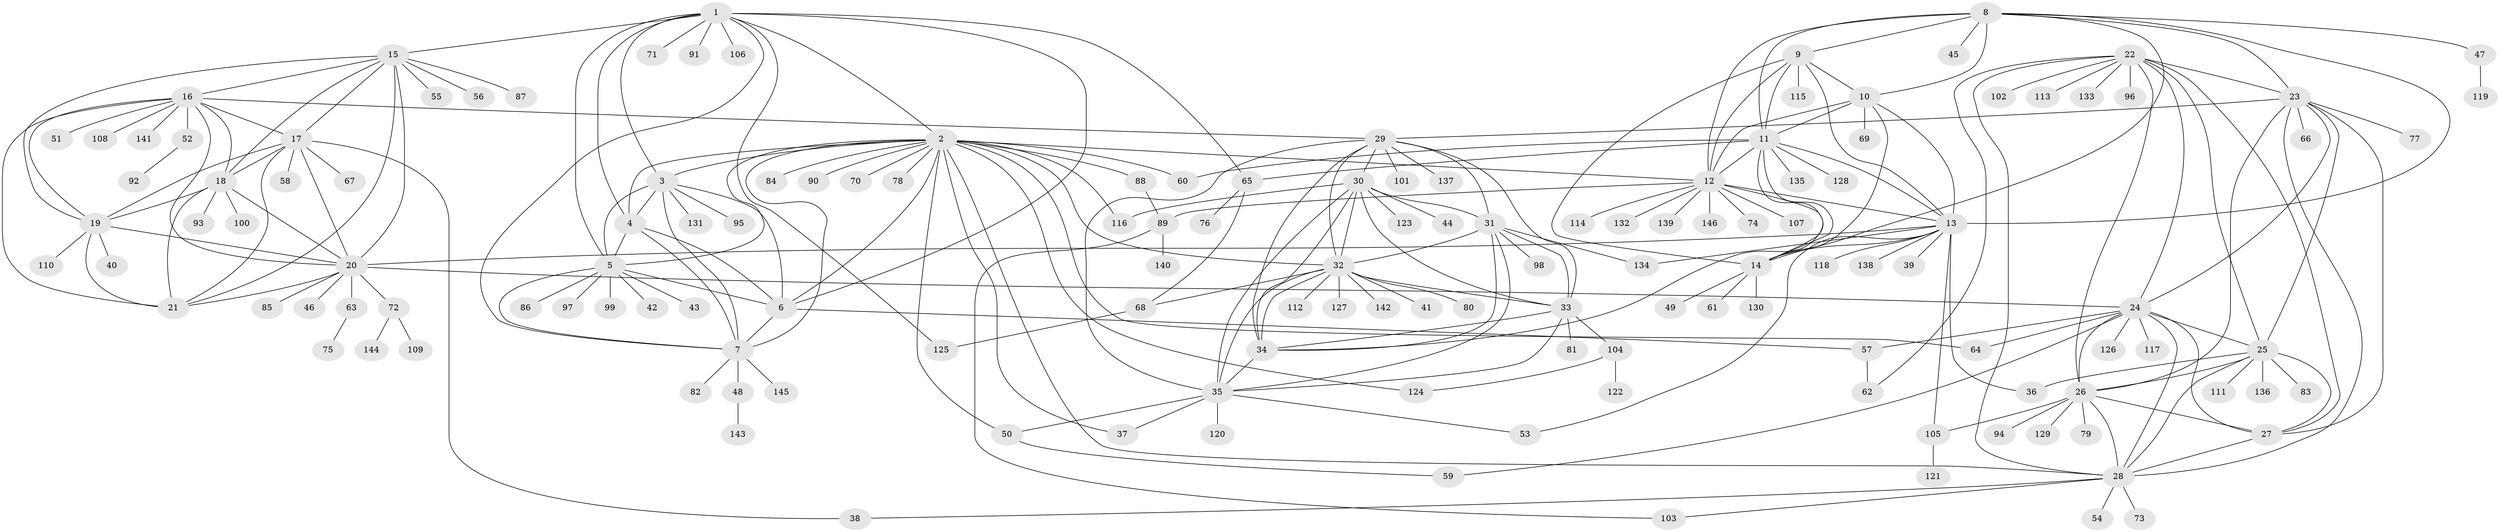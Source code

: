 // coarse degree distribution, {1: 0.6027397260273972, 14: 0.0273972602739726, 2: 0.136986301369863, 13: 0.0273972602739726, 3: 0.0547945205479452, 6: 0.0273972602739726, 11: 0.0136986301369863, 12: 0.0136986301369863, 5: 0.0136986301369863, 9: 0.0136986301369863, 4: 0.0410958904109589, 7: 0.0136986301369863, 8: 0.0136986301369863}
// Generated by graph-tools (version 1.1) at 2025/37/03/04/25 23:37:37]
// undirected, 146 vertices, 245 edges
graph export_dot {
  node [color=gray90,style=filled];
  1;
  2;
  3;
  4;
  5;
  6;
  7;
  8;
  9;
  10;
  11;
  12;
  13;
  14;
  15;
  16;
  17;
  18;
  19;
  20;
  21;
  22;
  23;
  24;
  25;
  26;
  27;
  28;
  29;
  30;
  31;
  32;
  33;
  34;
  35;
  36;
  37;
  38;
  39;
  40;
  41;
  42;
  43;
  44;
  45;
  46;
  47;
  48;
  49;
  50;
  51;
  52;
  53;
  54;
  55;
  56;
  57;
  58;
  59;
  60;
  61;
  62;
  63;
  64;
  65;
  66;
  67;
  68;
  69;
  70;
  71;
  72;
  73;
  74;
  75;
  76;
  77;
  78;
  79;
  80;
  81;
  82;
  83;
  84;
  85;
  86;
  87;
  88;
  89;
  90;
  91;
  92;
  93;
  94;
  95;
  96;
  97;
  98;
  99;
  100;
  101;
  102;
  103;
  104;
  105;
  106;
  107;
  108;
  109;
  110;
  111;
  112;
  113;
  114;
  115;
  116;
  117;
  118;
  119;
  120;
  121;
  122;
  123;
  124;
  125;
  126;
  127;
  128;
  129;
  130;
  131;
  132;
  133;
  134;
  135;
  136;
  137;
  138;
  139;
  140;
  141;
  142;
  143;
  144;
  145;
  146;
  1 -- 2;
  1 -- 3;
  1 -- 4;
  1 -- 5;
  1 -- 6;
  1 -- 7;
  1 -- 15;
  1 -- 65;
  1 -- 71;
  1 -- 91;
  1 -- 106;
  1 -- 125;
  2 -- 3;
  2 -- 4;
  2 -- 5;
  2 -- 6;
  2 -- 7;
  2 -- 12;
  2 -- 28;
  2 -- 32;
  2 -- 37;
  2 -- 50;
  2 -- 60;
  2 -- 64;
  2 -- 70;
  2 -- 78;
  2 -- 84;
  2 -- 88;
  2 -- 90;
  2 -- 116;
  2 -- 124;
  3 -- 4;
  3 -- 5;
  3 -- 6;
  3 -- 7;
  3 -- 95;
  3 -- 131;
  4 -- 5;
  4 -- 6;
  4 -- 7;
  5 -- 6;
  5 -- 7;
  5 -- 42;
  5 -- 43;
  5 -- 86;
  5 -- 97;
  5 -- 99;
  6 -- 7;
  6 -- 57;
  7 -- 48;
  7 -- 82;
  7 -- 145;
  8 -- 9;
  8 -- 10;
  8 -- 11;
  8 -- 12;
  8 -- 13;
  8 -- 14;
  8 -- 23;
  8 -- 45;
  8 -- 47;
  9 -- 10;
  9 -- 11;
  9 -- 12;
  9 -- 13;
  9 -- 14;
  9 -- 115;
  10 -- 11;
  10 -- 12;
  10 -- 13;
  10 -- 14;
  10 -- 69;
  11 -- 12;
  11 -- 13;
  11 -- 14;
  11 -- 34;
  11 -- 60;
  11 -- 65;
  11 -- 128;
  11 -- 135;
  12 -- 13;
  12 -- 14;
  12 -- 74;
  12 -- 89;
  12 -- 107;
  12 -- 114;
  12 -- 132;
  12 -- 139;
  12 -- 146;
  13 -- 14;
  13 -- 20;
  13 -- 36;
  13 -- 39;
  13 -- 53;
  13 -- 105;
  13 -- 118;
  13 -- 134;
  13 -- 138;
  14 -- 49;
  14 -- 61;
  14 -- 130;
  15 -- 16;
  15 -- 17;
  15 -- 18;
  15 -- 19;
  15 -- 20;
  15 -- 21;
  15 -- 55;
  15 -- 56;
  15 -- 87;
  16 -- 17;
  16 -- 18;
  16 -- 19;
  16 -- 20;
  16 -- 21;
  16 -- 29;
  16 -- 51;
  16 -- 52;
  16 -- 108;
  16 -- 141;
  17 -- 18;
  17 -- 19;
  17 -- 20;
  17 -- 21;
  17 -- 38;
  17 -- 58;
  17 -- 67;
  18 -- 19;
  18 -- 20;
  18 -- 21;
  18 -- 93;
  18 -- 100;
  19 -- 20;
  19 -- 21;
  19 -- 40;
  19 -- 110;
  20 -- 21;
  20 -- 24;
  20 -- 46;
  20 -- 63;
  20 -- 72;
  20 -- 85;
  22 -- 23;
  22 -- 24;
  22 -- 25;
  22 -- 26;
  22 -- 27;
  22 -- 28;
  22 -- 62;
  22 -- 96;
  22 -- 102;
  22 -- 113;
  22 -- 133;
  23 -- 24;
  23 -- 25;
  23 -- 26;
  23 -- 27;
  23 -- 28;
  23 -- 29;
  23 -- 66;
  23 -- 77;
  24 -- 25;
  24 -- 26;
  24 -- 27;
  24 -- 28;
  24 -- 57;
  24 -- 59;
  24 -- 64;
  24 -- 117;
  24 -- 126;
  25 -- 26;
  25 -- 27;
  25 -- 28;
  25 -- 36;
  25 -- 83;
  25 -- 111;
  25 -- 136;
  26 -- 27;
  26 -- 28;
  26 -- 79;
  26 -- 94;
  26 -- 105;
  26 -- 129;
  27 -- 28;
  28 -- 38;
  28 -- 54;
  28 -- 73;
  28 -- 103;
  29 -- 30;
  29 -- 31;
  29 -- 32;
  29 -- 33;
  29 -- 34;
  29 -- 35;
  29 -- 101;
  29 -- 137;
  30 -- 31;
  30 -- 32;
  30 -- 33;
  30 -- 34;
  30 -- 35;
  30 -- 44;
  30 -- 116;
  30 -- 123;
  31 -- 32;
  31 -- 33;
  31 -- 34;
  31 -- 35;
  31 -- 98;
  31 -- 134;
  32 -- 33;
  32 -- 34;
  32 -- 35;
  32 -- 41;
  32 -- 68;
  32 -- 80;
  32 -- 112;
  32 -- 127;
  32 -- 142;
  33 -- 34;
  33 -- 35;
  33 -- 81;
  33 -- 104;
  34 -- 35;
  35 -- 37;
  35 -- 50;
  35 -- 53;
  35 -- 120;
  47 -- 119;
  48 -- 143;
  50 -- 59;
  52 -- 92;
  57 -- 62;
  63 -- 75;
  65 -- 68;
  65 -- 76;
  68 -- 125;
  72 -- 109;
  72 -- 144;
  88 -- 89;
  89 -- 103;
  89 -- 140;
  104 -- 122;
  104 -- 124;
  105 -- 121;
}
